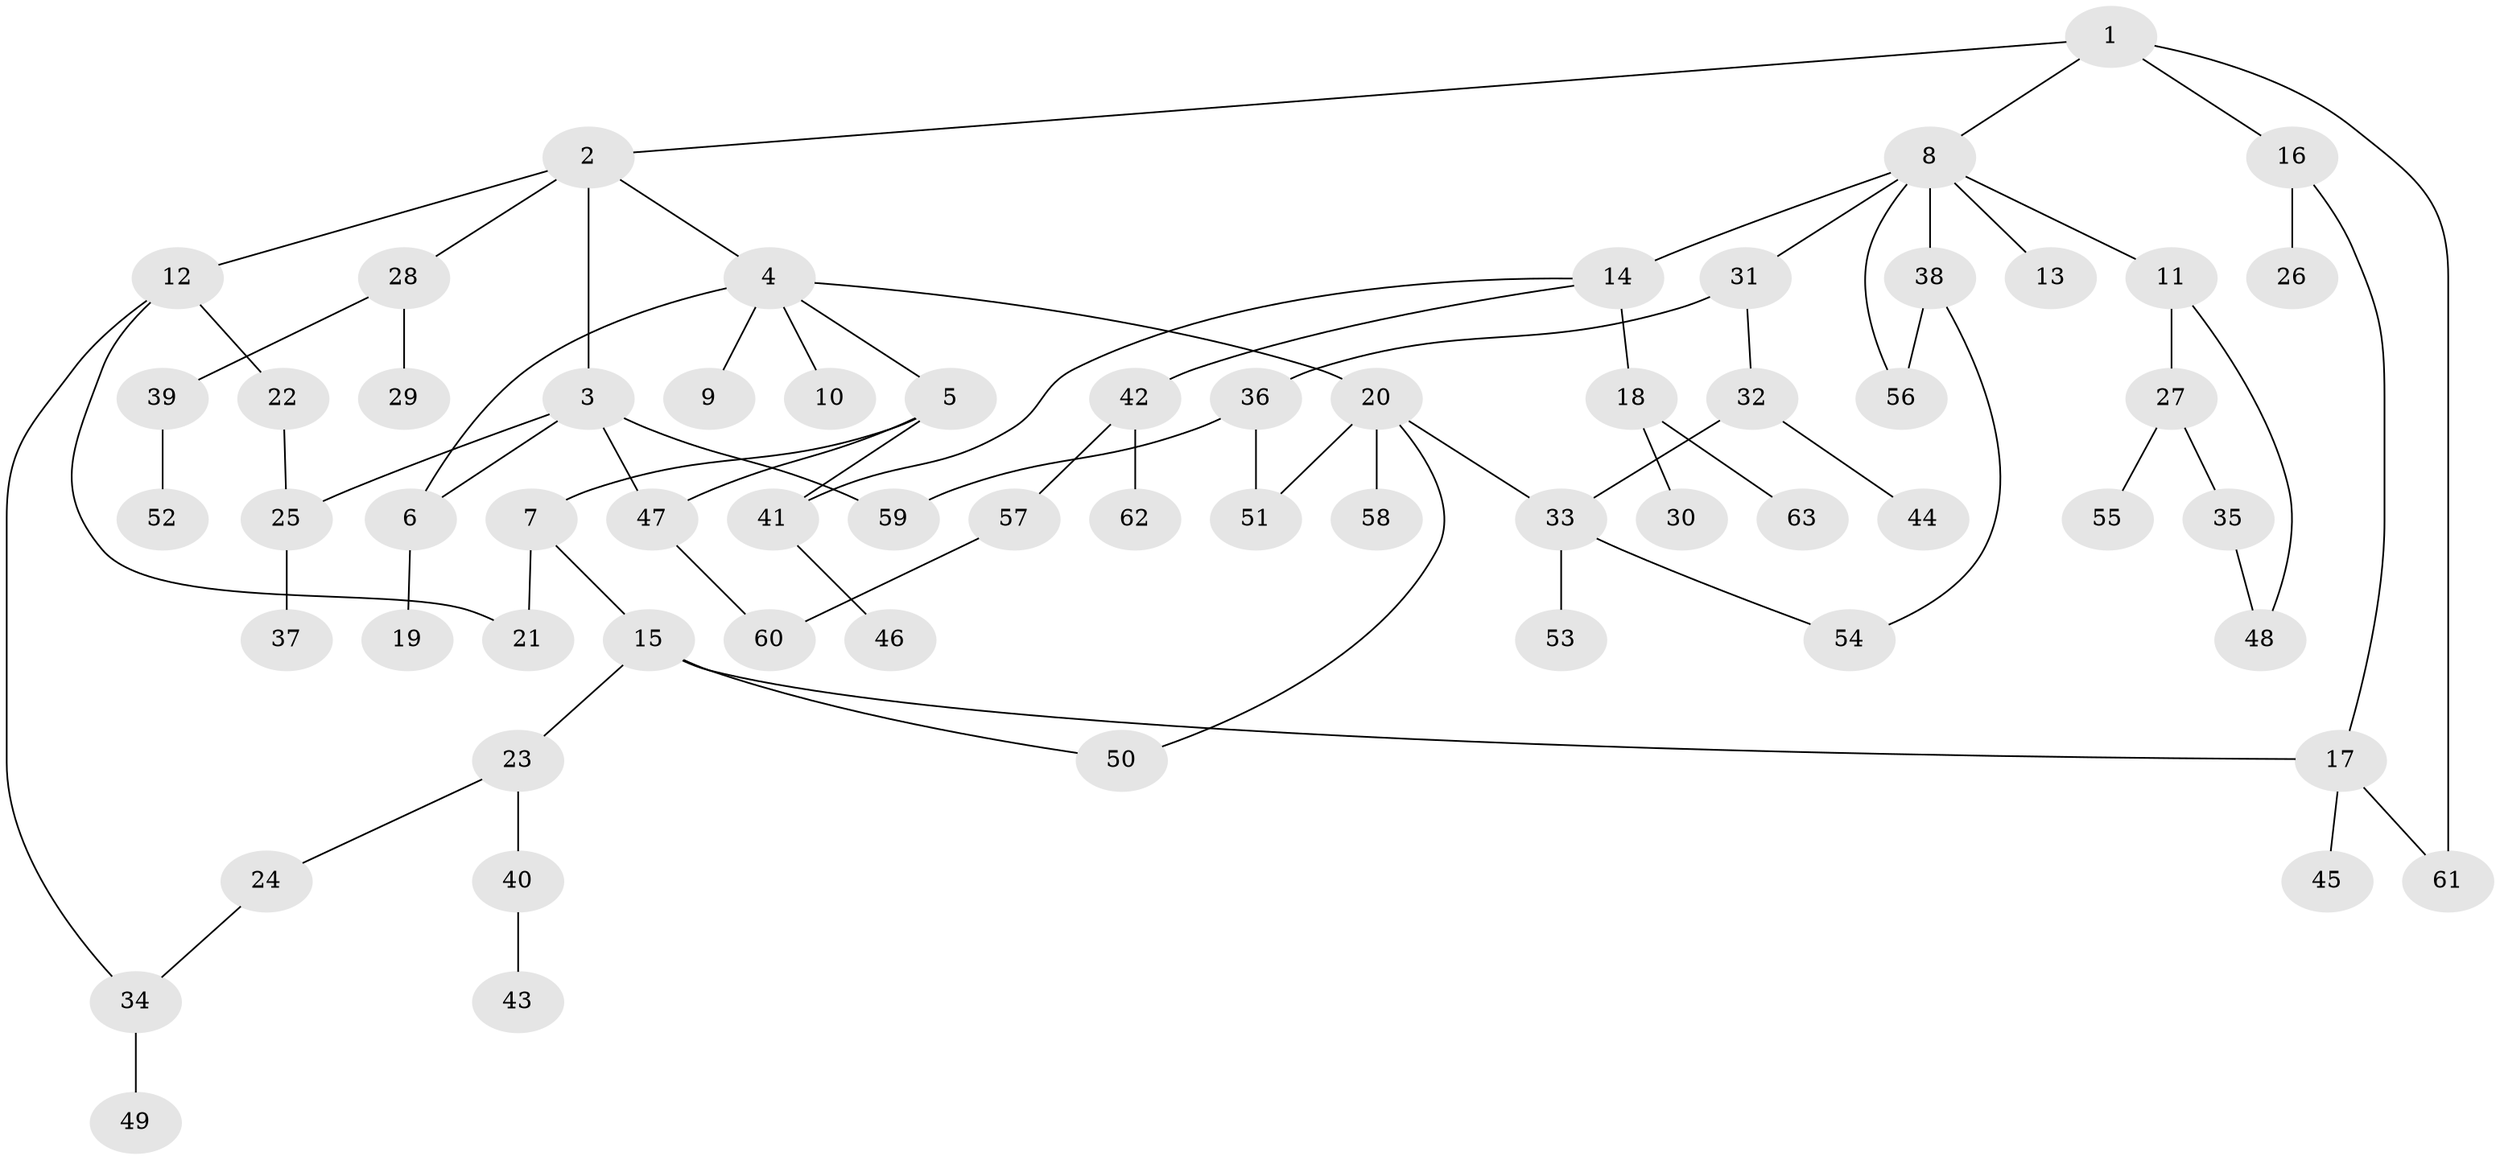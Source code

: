 // coarse degree distribution, {3: 0.15789473684210525, 8: 0.05263157894736842, 1: 0.2631578947368421, 2: 0.2631578947368421, 5: 0.21052631578947367, 4: 0.05263157894736842}
// Generated by graph-tools (version 1.1) at 2025/36/03/04/25 23:36:05]
// undirected, 63 vertices, 78 edges
graph export_dot {
  node [color=gray90,style=filled];
  1;
  2;
  3;
  4;
  5;
  6;
  7;
  8;
  9;
  10;
  11;
  12;
  13;
  14;
  15;
  16;
  17;
  18;
  19;
  20;
  21;
  22;
  23;
  24;
  25;
  26;
  27;
  28;
  29;
  30;
  31;
  32;
  33;
  34;
  35;
  36;
  37;
  38;
  39;
  40;
  41;
  42;
  43;
  44;
  45;
  46;
  47;
  48;
  49;
  50;
  51;
  52;
  53;
  54;
  55;
  56;
  57;
  58;
  59;
  60;
  61;
  62;
  63;
  1 -- 2;
  1 -- 8;
  1 -- 16;
  1 -- 61;
  2 -- 3;
  2 -- 4;
  2 -- 12;
  2 -- 28;
  3 -- 25;
  3 -- 59;
  3 -- 47;
  3 -- 6;
  4 -- 5;
  4 -- 6;
  4 -- 9;
  4 -- 10;
  4 -- 20;
  5 -- 7;
  5 -- 47;
  5 -- 41;
  6 -- 19;
  7 -- 15;
  7 -- 21;
  8 -- 11;
  8 -- 13;
  8 -- 14;
  8 -- 31;
  8 -- 38;
  8 -- 56;
  11 -- 27;
  11 -- 48;
  12 -- 22;
  12 -- 21;
  12 -- 34;
  14 -- 18;
  14 -- 41;
  14 -- 42;
  15 -- 17;
  15 -- 23;
  15 -- 50;
  16 -- 26;
  16 -- 17;
  17 -- 45;
  17 -- 61;
  18 -- 30;
  18 -- 63;
  20 -- 58;
  20 -- 51;
  20 -- 50;
  20 -- 33;
  22 -- 25;
  23 -- 24;
  23 -- 40;
  24 -- 34;
  25 -- 37;
  27 -- 35;
  27 -- 55;
  28 -- 29;
  28 -- 39;
  31 -- 32;
  31 -- 36;
  32 -- 33;
  32 -- 44;
  33 -- 53;
  33 -- 54;
  34 -- 49;
  35 -- 48;
  36 -- 51;
  36 -- 59;
  38 -- 56;
  38 -- 54;
  39 -- 52;
  40 -- 43;
  41 -- 46;
  42 -- 57;
  42 -- 62;
  47 -- 60;
  57 -- 60;
}
